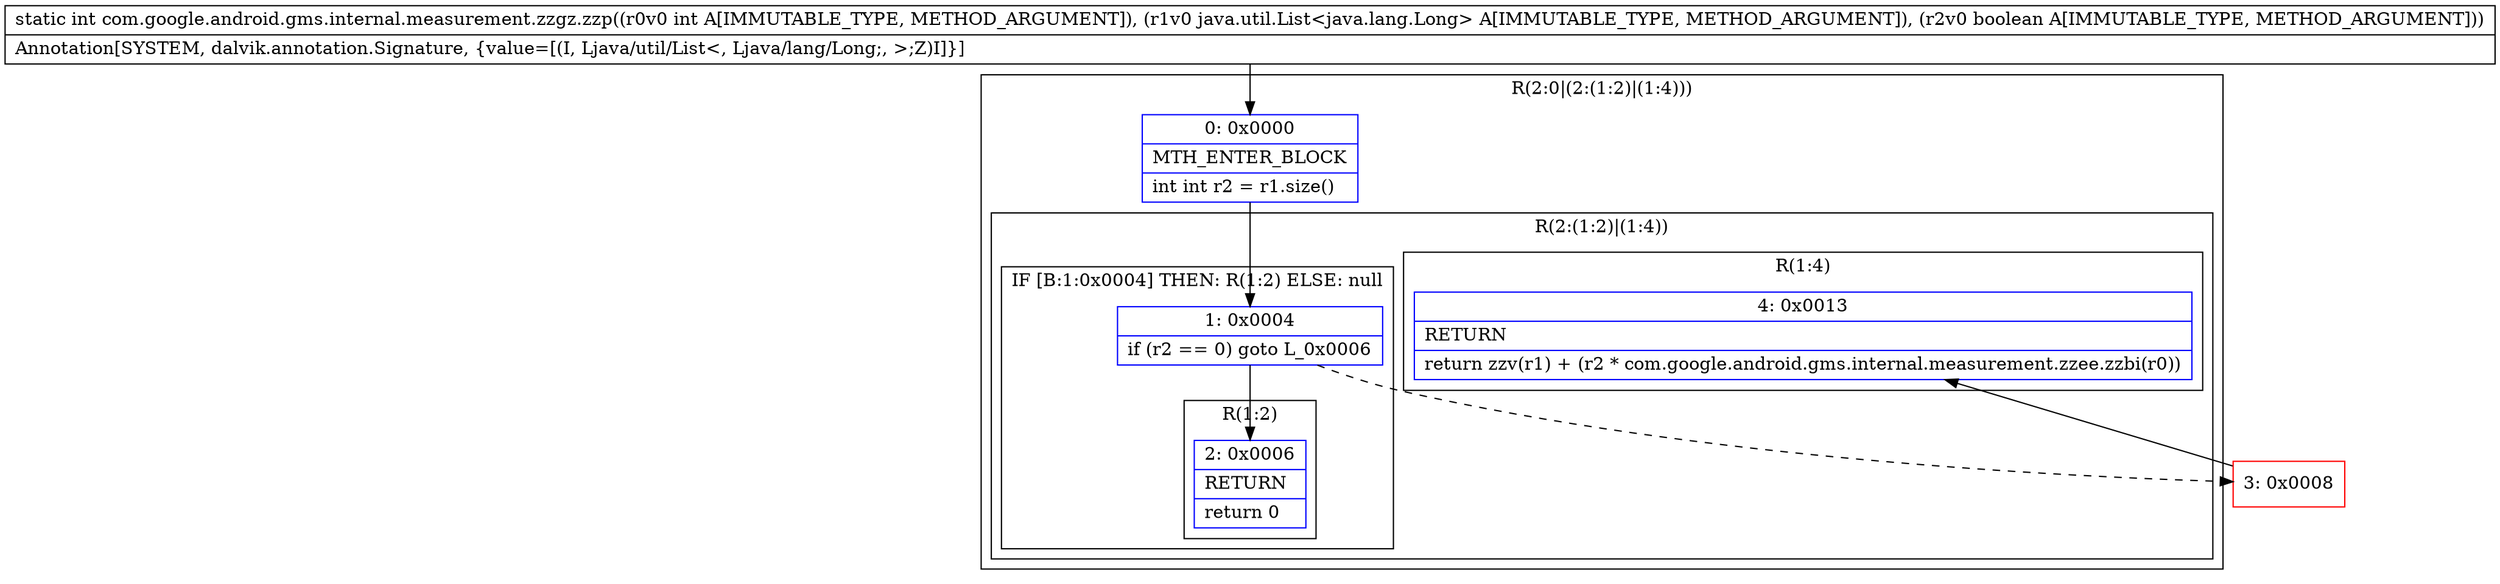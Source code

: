 digraph "CFG forcom.google.android.gms.internal.measurement.zzgz.zzp(ILjava\/util\/List;Z)I" {
subgraph cluster_Region_1108750863 {
label = "R(2:0|(2:(1:2)|(1:4)))";
node [shape=record,color=blue];
Node_0 [shape=record,label="{0\:\ 0x0000|MTH_ENTER_BLOCK\l|int int r2 = r1.size()\l}"];
subgraph cluster_Region_912482687 {
label = "R(2:(1:2)|(1:4))";
node [shape=record,color=blue];
subgraph cluster_IfRegion_101910659 {
label = "IF [B:1:0x0004] THEN: R(1:2) ELSE: null";
node [shape=record,color=blue];
Node_1 [shape=record,label="{1\:\ 0x0004|if (r2 == 0) goto L_0x0006\l}"];
subgraph cluster_Region_1268826388 {
label = "R(1:2)";
node [shape=record,color=blue];
Node_2 [shape=record,label="{2\:\ 0x0006|RETURN\l|return 0\l}"];
}
}
subgraph cluster_Region_64459720 {
label = "R(1:4)";
node [shape=record,color=blue];
Node_4 [shape=record,label="{4\:\ 0x0013|RETURN\l|return zzv(r1) + (r2 * com.google.android.gms.internal.measurement.zzee.zzbi(r0))\l}"];
}
}
}
Node_3 [shape=record,color=red,label="{3\:\ 0x0008}"];
MethodNode[shape=record,label="{static int com.google.android.gms.internal.measurement.zzgz.zzp((r0v0 int A[IMMUTABLE_TYPE, METHOD_ARGUMENT]), (r1v0 java.util.List\<java.lang.Long\> A[IMMUTABLE_TYPE, METHOD_ARGUMENT]), (r2v0 boolean A[IMMUTABLE_TYPE, METHOD_ARGUMENT]))  | Annotation[SYSTEM, dalvik.annotation.Signature, \{value=[(I, Ljava\/util\/List\<, Ljava\/lang\/Long;, \>;Z)I]\}]\l}"];
MethodNode -> Node_0;
Node_0 -> Node_1;
Node_1 -> Node_2;
Node_1 -> Node_3[style=dashed];
Node_3 -> Node_4;
}

